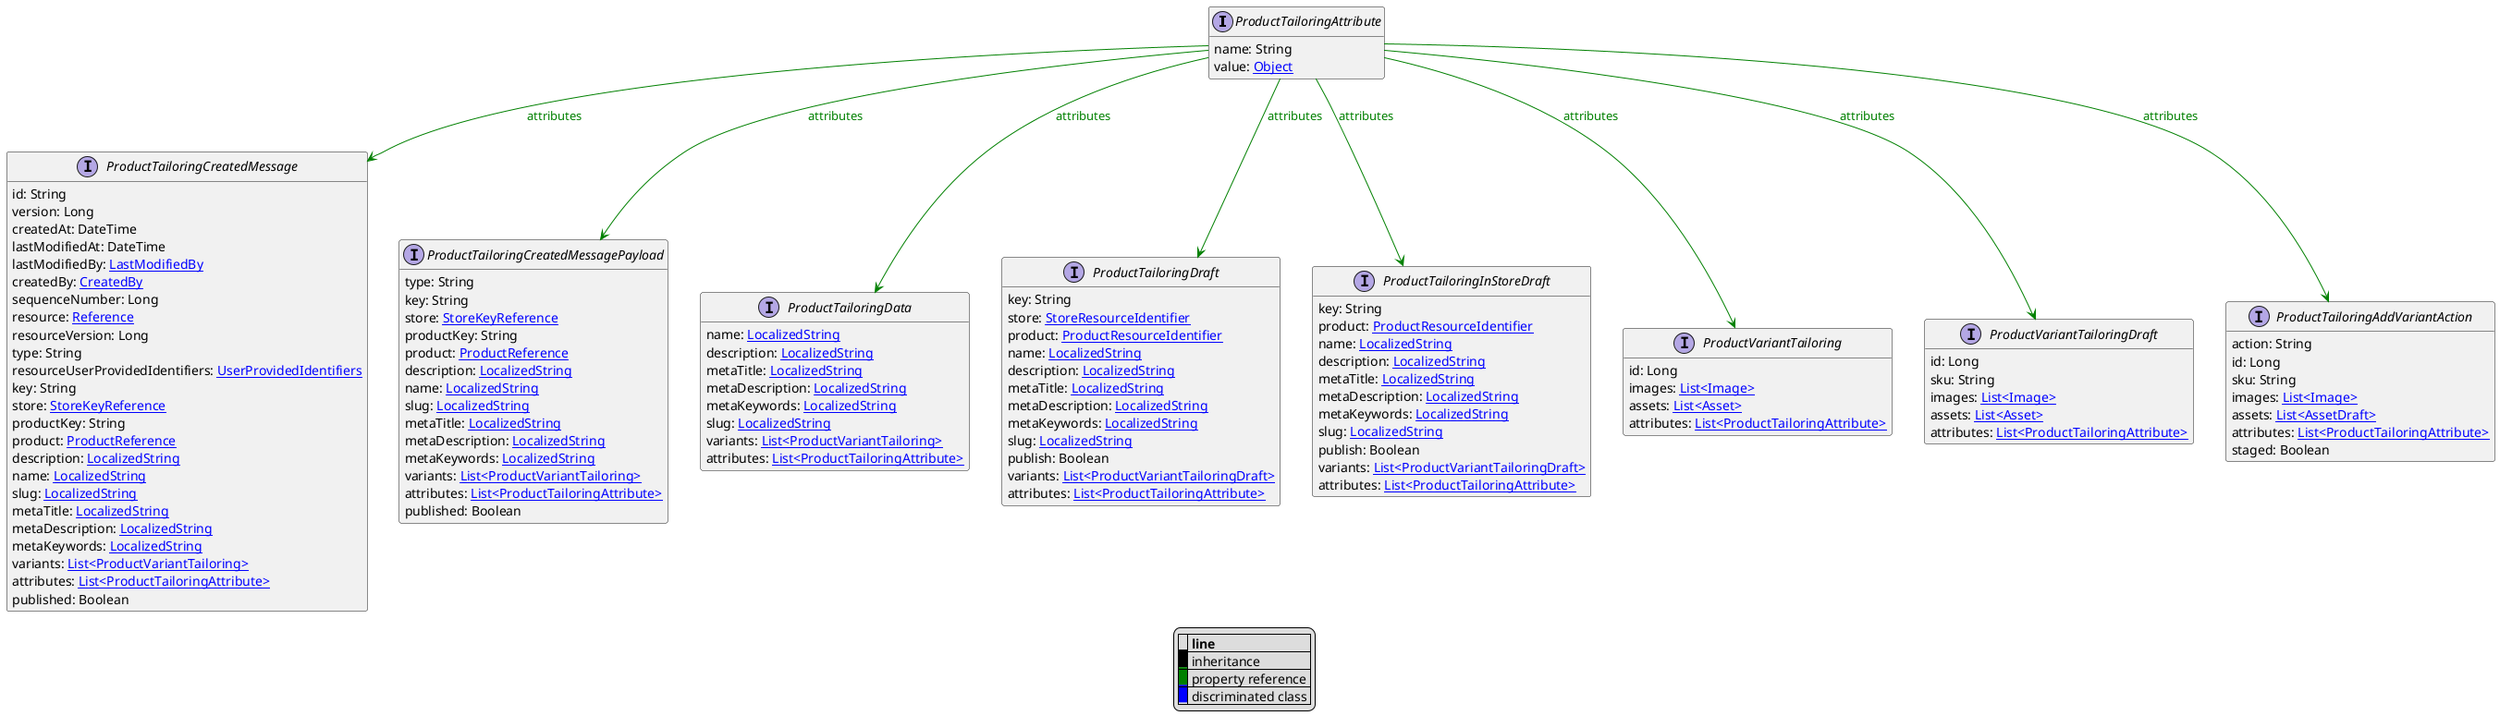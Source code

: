 @startuml

hide empty fields
hide empty methods
legend
|= |= line |
|<back:black>   </back>| inheritance |
|<back:green>   </back>| property reference |
|<back:blue>   </back>| discriminated class |
endlegend
interface ProductTailoringAttribute [[ProductTailoringAttribute.svg]]  {
    name: String
    value: [[Object.svg Object]]
}



interface ProductTailoringCreatedMessage [[ProductTailoringCreatedMessage.svg]]  {
    id: String
    version: Long
    createdAt: DateTime
    lastModifiedAt: DateTime
    lastModifiedBy: [[LastModifiedBy.svg LastModifiedBy]]
    createdBy: [[CreatedBy.svg CreatedBy]]
    sequenceNumber: Long
    resource: [[Reference.svg Reference]]
    resourceVersion: Long
    type: String
    resourceUserProvidedIdentifiers: [[UserProvidedIdentifiers.svg UserProvidedIdentifiers]]
    key: String
    store: [[StoreKeyReference.svg StoreKeyReference]]
    productKey: String
    product: [[ProductReference.svg ProductReference]]
    description: [[LocalizedString.svg LocalizedString]]
    name: [[LocalizedString.svg LocalizedString]]
    slug: [[LocalizedString.svg LocalizedString]]
    metaTitle: [[LocalizedString.svg LocalizedString]]
    metaDescription: [[LocalizedString.svg LocalizedString]]
    metaKeywords: [[LocalizedString.svg LocalizedString]]
    variants: [[ProductVariantTailoring.svg List<ProductVariantTailoring>]]
    attributes: [[ProductTailoringAttribute.svg List<ProductTailoringAttribute>]]
    published: Boolean
}
interface ProductTailoringCreatedMessagePayload [[ProductTailoringCreatedMessagePayload.svg]]  {
    type: String
    key: String
    store: [[StoreKeyReference.svg StoreKeyReference]]
    productKey: String
    product: [[ProductReference.svg ProductReference]]
    description: [[LocalizedString.svg LocalizedString]]
    name: [[LocalizedString.svg LocalizedString]]
    slug: [[LocalizedString.svg LocalizedString]]
    metaTitle: [[LocalizedString.svg LocalizedString]]
    metaDescription: [[LocalizedString.svg LocalizedString]]
    metaKeywords: [[LocalizedString.svg LocalizedString]]
    variants: [[ProductVariantTailoring.svg List<ProductVariantTailoring>]]
    attributes: [[ProductTailoringAttribute.svg List<ProductTailoringAttribute>]]
    published: Boolean
}
interface ProductTailoringData [[ProductTailoringData.svg]]  {
    name: [[LocalizedString.svg LocalizedString]]
    description: [[LocalizedString.svg LocalizedString]]
    metaTitle: [[LocalizedString.svg LocalizedString]]
    metaDescription: [[LocalizedString.svg LocalizedString]]
    metaKeywords: [[LocalizedString.svg LocalizedString]]
    slug: [[LocalizedString.svg LocalizedString]]
    variants: [[ProductVariantTailoring.svg List<ProductVariantTailoring>]]
    attributes: [[ProductTailoringAttribute.svg List<ProductTailoringAttribute>]]
}
interface ProductTailoringDraft [[ProductTailoringDraft.svg]]  {
    key: String
    store: [[StoreResourceIdentifier.svg StoreResourceIdentifier]]
    product: [[ProductResourceIdentifier.svg ProductResourceIdentifier]]
    name: [[LocalizedString.svg LocalizedString]]
    description: [[LocalizedString.svg LocalizedString]]
    metaTitle: [[LocalizedString.svg LocalizedString]]
    metaDescription: [[LocalizedString.svg LocalizedString]]
    metaKeywords: [[LocalizedString.svg LocalizedString]]
    slug: [[LocalizedString.svg LocalizedString]]
    publish: Boolean
    variants: [[ProductVariantTailoringDraft.svg List<ProductVariantTailoringDraft>]]
    attributes: [[ProductTailoringAttribute.svg List<ProductTailoringAttribute>]]
}
interface ProductTailoringInStoreDraft [[ProductTailoringInStoreDraft.svg]]  {
    key: String
    product: [[ProductResourceIdentifier.svg ProductResourceIdentifier]]
    name: [[LocalizedString.svg LocalizedString]]
    description: [[LocalizedString.svg LocalizedString]]
    metaTitle: [[LocalizedString.svg LocalizedString]]
    metaDescription: [[LocalizedString.svg LocalizedString]]
    metaKeywords: [[LocalizedString.svg LocalizedString]]
    slug: [[LocalizedString.svg LocalizedString]]
    publish: Boolean
    variants: [[ProductVariantTailoringDraft.svg List<ProductVariantTailoringDraft>]]
    attributes: [[ProductTailoringAttribute.svg List<ProductTailoringAttribute>]]
}
interface ProductVariantTailoring [[ProductVariantTailoring.svg]]  {
    id: Long
    images: [[Image.svg List<Image>]]
    assets: [[Asset.svg List<Asset>]]
    attributes: [[ProductTailoringAttribute.svg List<ProductTailoringAttribute>]]
}
interface ProductVariantTailoringDraft [[ProductVariantTailoringDraft.svg]]  {
    id: Long
    sku: String
    images: [[Image.svg List<Image>]]
    assets: [[Asset.svg List<Asset>]]
    attributes: [[ProductTailoringAttribute.svg List<ProductTailoringAttribute>]]
}
interface ProductTailoringAddVariantAction [[ProductTailoringAddVariantAction.svg]]  {
    action: String
    id: Long
    sku: String
    images: [[Image.svg List<Image>]]
    assets: [[AssetDraft.svg List<AssetDraft>]]
    attributes: [[ProductTailoringAttribute.svg List<ProductTailoringAttribute>]]
    staged: Boolean
}

ProductTailoringAttribute --> ProductTailoringCreatedMessage #green;text:green : "attributes"
ProductTailoringAttribute --> ProductTailoringCreatedMessagePayload #green;text:green : "attributes"
ProductTailoringAttribute --> ProductTailoringData #green;text:green : "attributes"
ProductTailoringAttribute --> ProductTailoringDraft #green;text:green : "attributes"
ProductTailoringAttribute --> ProductTailoringInStoreDraft #green;text:green : "attributes"
ProductTailoringAttribute --> ProductVariantTailoring #green;text:green : "attributes"
ProductTailoringAttribute --> ProductVariantTailoringDraft #green;text:green : "attributes"
ProductTailoringAttribute --> ProductTailoringAddVariantAction #green;text:green : "attributes"
@enduml
